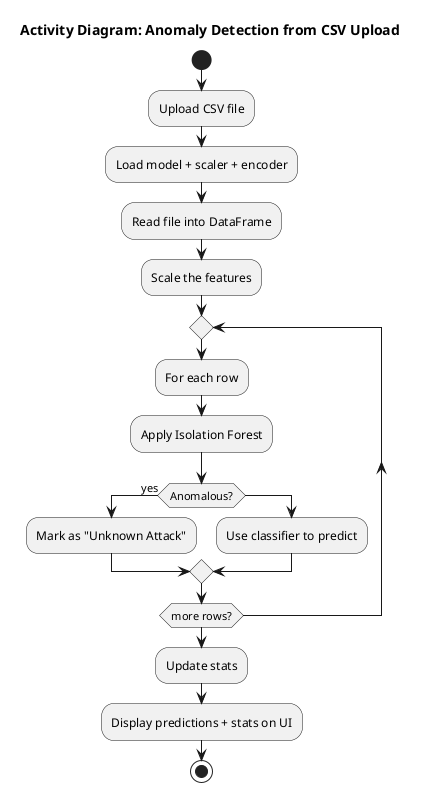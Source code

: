 @startuml Activity_diagram
title Activity Diagram: Anomaly Detection from CSV Upload

start
:Upload CSV file;
:Load model + scaler + encoder;
:Read file into DataFrame;
:Scale the features;

repeat
  :For each row;
  :Apply Isolation Forest;
  if (Anomalous?) then (yes)
    :Mark as "Unknown Attack";
  else
    :Use classifier to predict;
  endif
repeat while (more rows?)

:Update stats;
:Display predictions + stats on UI;
stop
@enduml
